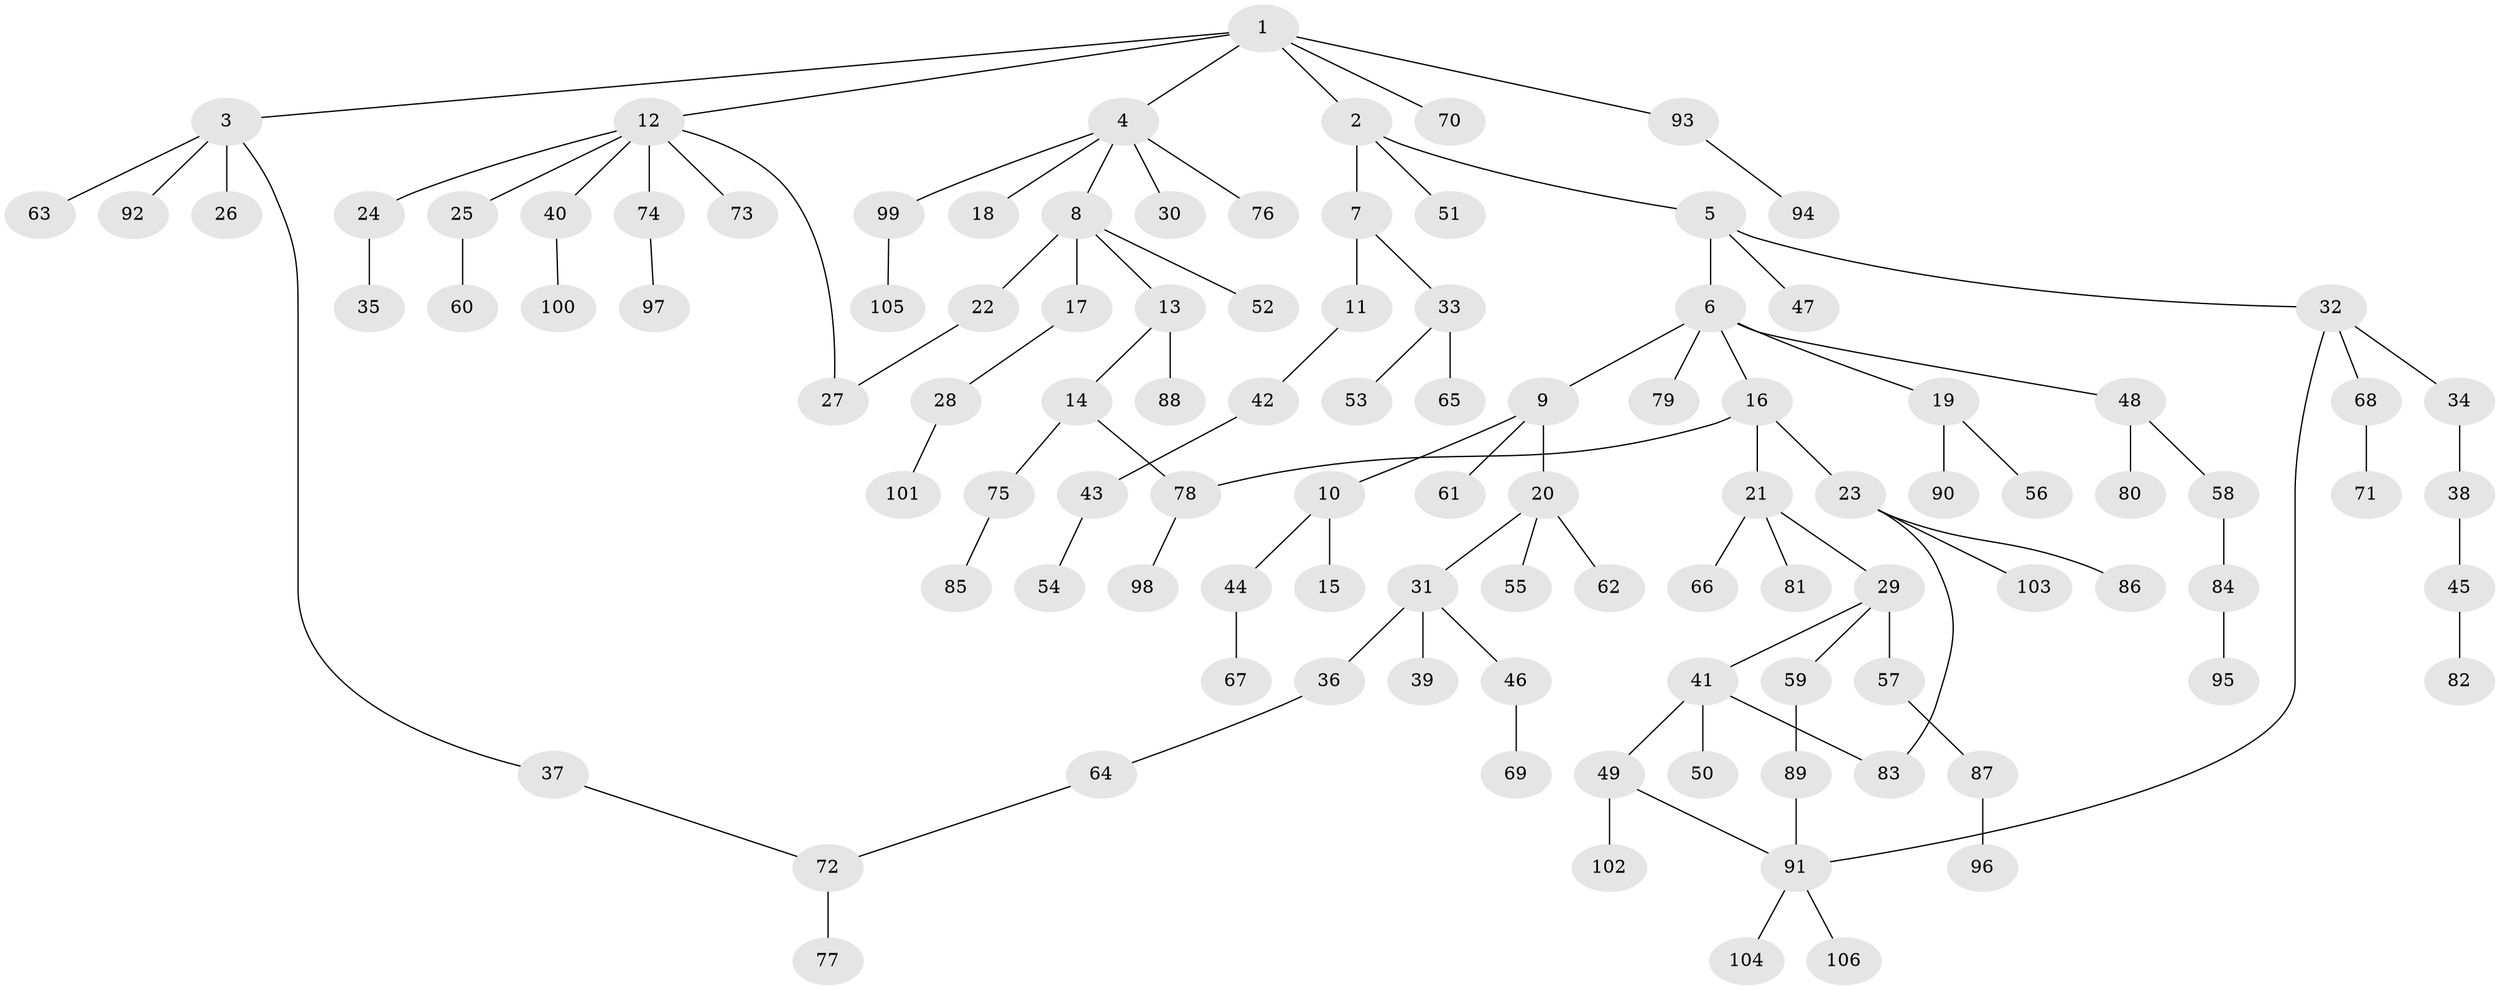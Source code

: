 // coarse degree distribution, {10: 0.013333333333333334, 6: 0.04, 5: 0.013333333333333334, 8: 0.013333333333333334, 3: 0.08, 7: 0.013333333333333334, 1: 0.5333333333333333, 2: 0.22666666666666666, 4: 0.06666666666666667}
// Generated by graph-tools (version 1.1) at 2025/41/03/06/25 10:41:26]
// undirected, 106 vertices, 111 edges
graph export_dot {
graph [start="1"]
  node [color=gray90,style=filled];
  1;
  2;
  3;
  4;
  5;
  6;
  7;
  8;
  9;
  10;
  11;
  12;
  13;
  14;
  15;
  16;
  17;
  18;
  19;
  20;
  21;
  22;
  23;
  24;
  25;
  26;
  27;
  28;
  29;
  30;
  31;
  32;
  33;
  34;
  35;
  36;
  37;
  38;
  39;
  40;
  41;
  42;
  43;
  44;
  45;
  46;
  47;
  48;
  49;
  50;
  51;
  52;
  53;
  54;
  55;
  56;
  57;
  58;
  59;
  60;
  61;
  62;
  63;
  64;
  65;
  66;
  67;
  68;
  69;
  70;
  71;
  72;
  73;
  74;
  75;
  76;
  77;
  78;
  79;
  80;
  81;
  82;
  83;
  84;
  85;
  86;
  87;
  88;
  89;
  90;
  91;
  92;
  93;
  94;
  95;
  96;
  97;
  98;
  99;
  100;
  101;
  102;
  103;
  104;
  105;
  106;
  1 -- 2;
  1 -- 3;
  1 -- 4;
  1 -- 12;
  1 -- 70;
  1 -- 93;
  2 -- 5;
  2 -- 7;
  2 -- 51;
  3 -- 26;
  3 -- 37;
  3 -- 63;
  3 -- 92;
  4 -- 8;
  4 -- 18;
  4 -- 30;
  4 -- 76;
  4 -- 99;
  5 -- 6;
  5 -- 32;
  5 -- 47;
  6 -- 9;
  6 -- 16;
  6 -- 19;
  6 -- 48;
  6 -- 79;
  7 -- 11;
  7 -- 33;
  8 -- 13;
  8 -- 17;
  8 -- 22;
  8 -- 52;
  9 -- 10;
  9 -- 20;
  9 -- 61;
  10 -- 15;
  10 -- 44;
  11 -- 42;
  12 -- 24;
  12 -- 25;
  12 -- 40;
  12 -- 73;
  12 -- 74;
  12 -- 27;
  13 -- 14;
  13 -- 88;
  14 -- 75;
  14 -- 78;
  16 -- 21;
  16 -- 23;
  16 -- 78;
  17 -- 28;
  19 -- 56;
  19 -- 90;
  20 -- 31;
  20 -- 55;
  20 -- 62;
  21 -- 29;
  21 -- 66;
  21 -- 81;
  22 -- 27;
  23 -- 86;
  23 -- 103;
  23 -- 83;
  24 -- 35;
  25 -- 60;
  28 -- 101;
  29 -- 41;
  29 -- 57;
  29 -- 59;
  31 -- 36;
  31 -- 39;
  31 -- 46;
  32 -- 34;
  32 -- 68;
  32 -- 91;
  33 -- 53;
  33 -- 65;
  34 -- 38;
  36 -- 64;
  37 -- 72;
  38 -- 45;
  40 -- 100;
  41 -- 49;
  41 -- 50;
  41 -- 83;
  42 -- 43;
  43 -- 54;
  44 -- 67;
  45 -- 82;
  46 -- 69;
  48 -- 58;
  48 -- 80;
  49 -- 102;
  49 -- 91;
  57 -- 87;
  58 -- 84;
  59 -- 89;
  64 -- 72;
  68 -- 71;
  72 -- 77;
  74 -- 97;
  75 -- 85;
  78 -- 98;
  84 -- 95;
  87 -- 96;
  89 -- 91;
  91 -- 104;
  91 -- 106;
  93 -- 94;
  99 -- 105;
}
